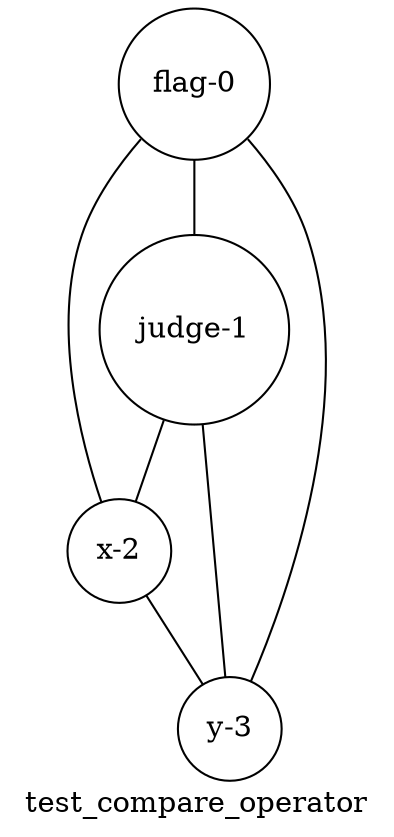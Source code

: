 graph test_compare_operator{
label =test_compare_operator
flag[label="flag-0", shape=circle, style=filled, fillcolor=White]
judge[label="judge-1", shape=circle, style=filled, fillcolor=White]
x[label="x-2", shape=circle, style=filled, fillcolor=White]
y[label="y-3", shape=circle, style=filled, fillcolor=White]
flag--judge
flag--x
flag--y
judge--x
judge--y
x--y
}
